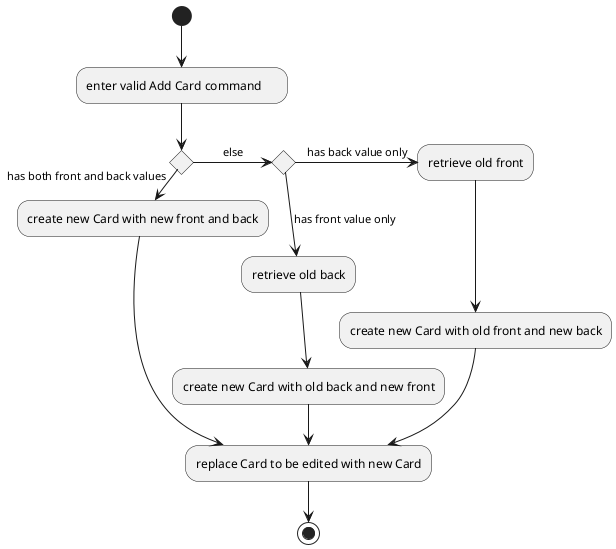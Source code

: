 @startuml
(*) --> "enter valid Add Card command     "
If "" then
-> [has both front and back values] "create new Card with new front and back"
--> "replace Card to be edited with new Card"
else
-> [else] If "" then
--> [has front value only] "retrieve old back"
--> "create new Card with old back and new front"
--> "replace Card to be edited with new Card"
else
-> [has back value only] "retrieve old front"
--> "create new Card with old front and new back"
Endif
Endif
--> "replace Card to be edited with new Card"
--> (*)
@enduml
